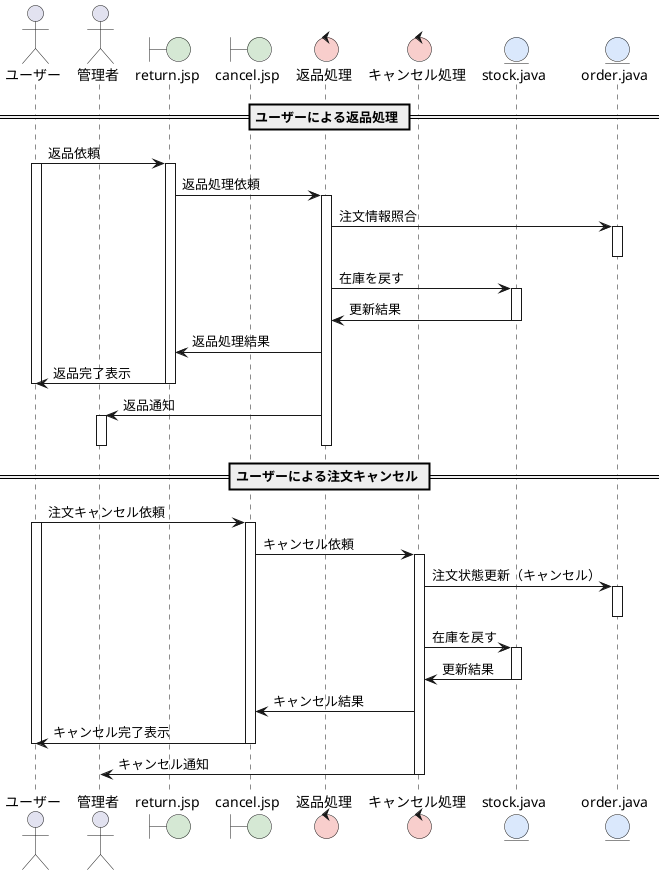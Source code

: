 @startuml

skinparam boundaryBackgroundColor #D5E8D4
skinparam controlBackgroundColor  #F8CECC
skinparam entityBackgroundColor   #DAE8FC

actor ユーザー
actor 管理者

boundary "return.jsp" as 返品画面
boundary "cancel.jsp" as キャンセル画面

control 返品処理
control キャンセル処理

entity "stock.java" as 在庫DB
entity "order.java" as 注文DB

== ユーザーによる返品処理 ==
ユーザー -> 返品画面 : 返品依頼
activate ユーザー
activate 返品画面
返品画面 -> 返品処理 : 返品処理依頼
activate 返品処理
返品処理 -> 注文DB : 注文情報照合
activate 注文DB
deactivate 注文DB
返品処理 -> 在庫DB : 在庫を戻す
activate 在庫DB
在庫DB -> 返品処理 : 更新結果
deactivate 在庫DB
返品処理 -> 返品画面 : 返品処理結果
返品画面 -> ユーザー : 返品完了表示
deactivate ユーザー
deactivate 返品画面
返品処理 -> 管理者 : 返品通知
activate 管理者
deactivate 管理者
deactivate 返品処理

== ユーザーによる注文キャンセル ==
ユーザー -> キャンセル画面 : 注文キャンセル依頼
activate ユーザー
activate キャンセル画面
キャンセル画面 -> キャンセル処理 : キャンセル依頼
activate キャンセル処理
キャンセル処理 -> 注文DB : 注文状態更新（キャンセル）
activate 注文DB
deactivate 注文DB
キャンセル処理 -> 在庫DB : 在庫を戻す
activate 在庫DB
在庫DB -> キャンセル処理 : 更新結果
deactivate 在庫DB
キャンセル処理 -> キャンセル画面 : キャンセル結果
キャンセル画面 -> ユーザー : キャンセル完了表示
deactivate キャンセル画面
deactivate ユーザー
キャンセル処理 -> 管理者 : キャンセル通知
deactivate キャンセル処理

@enduml
